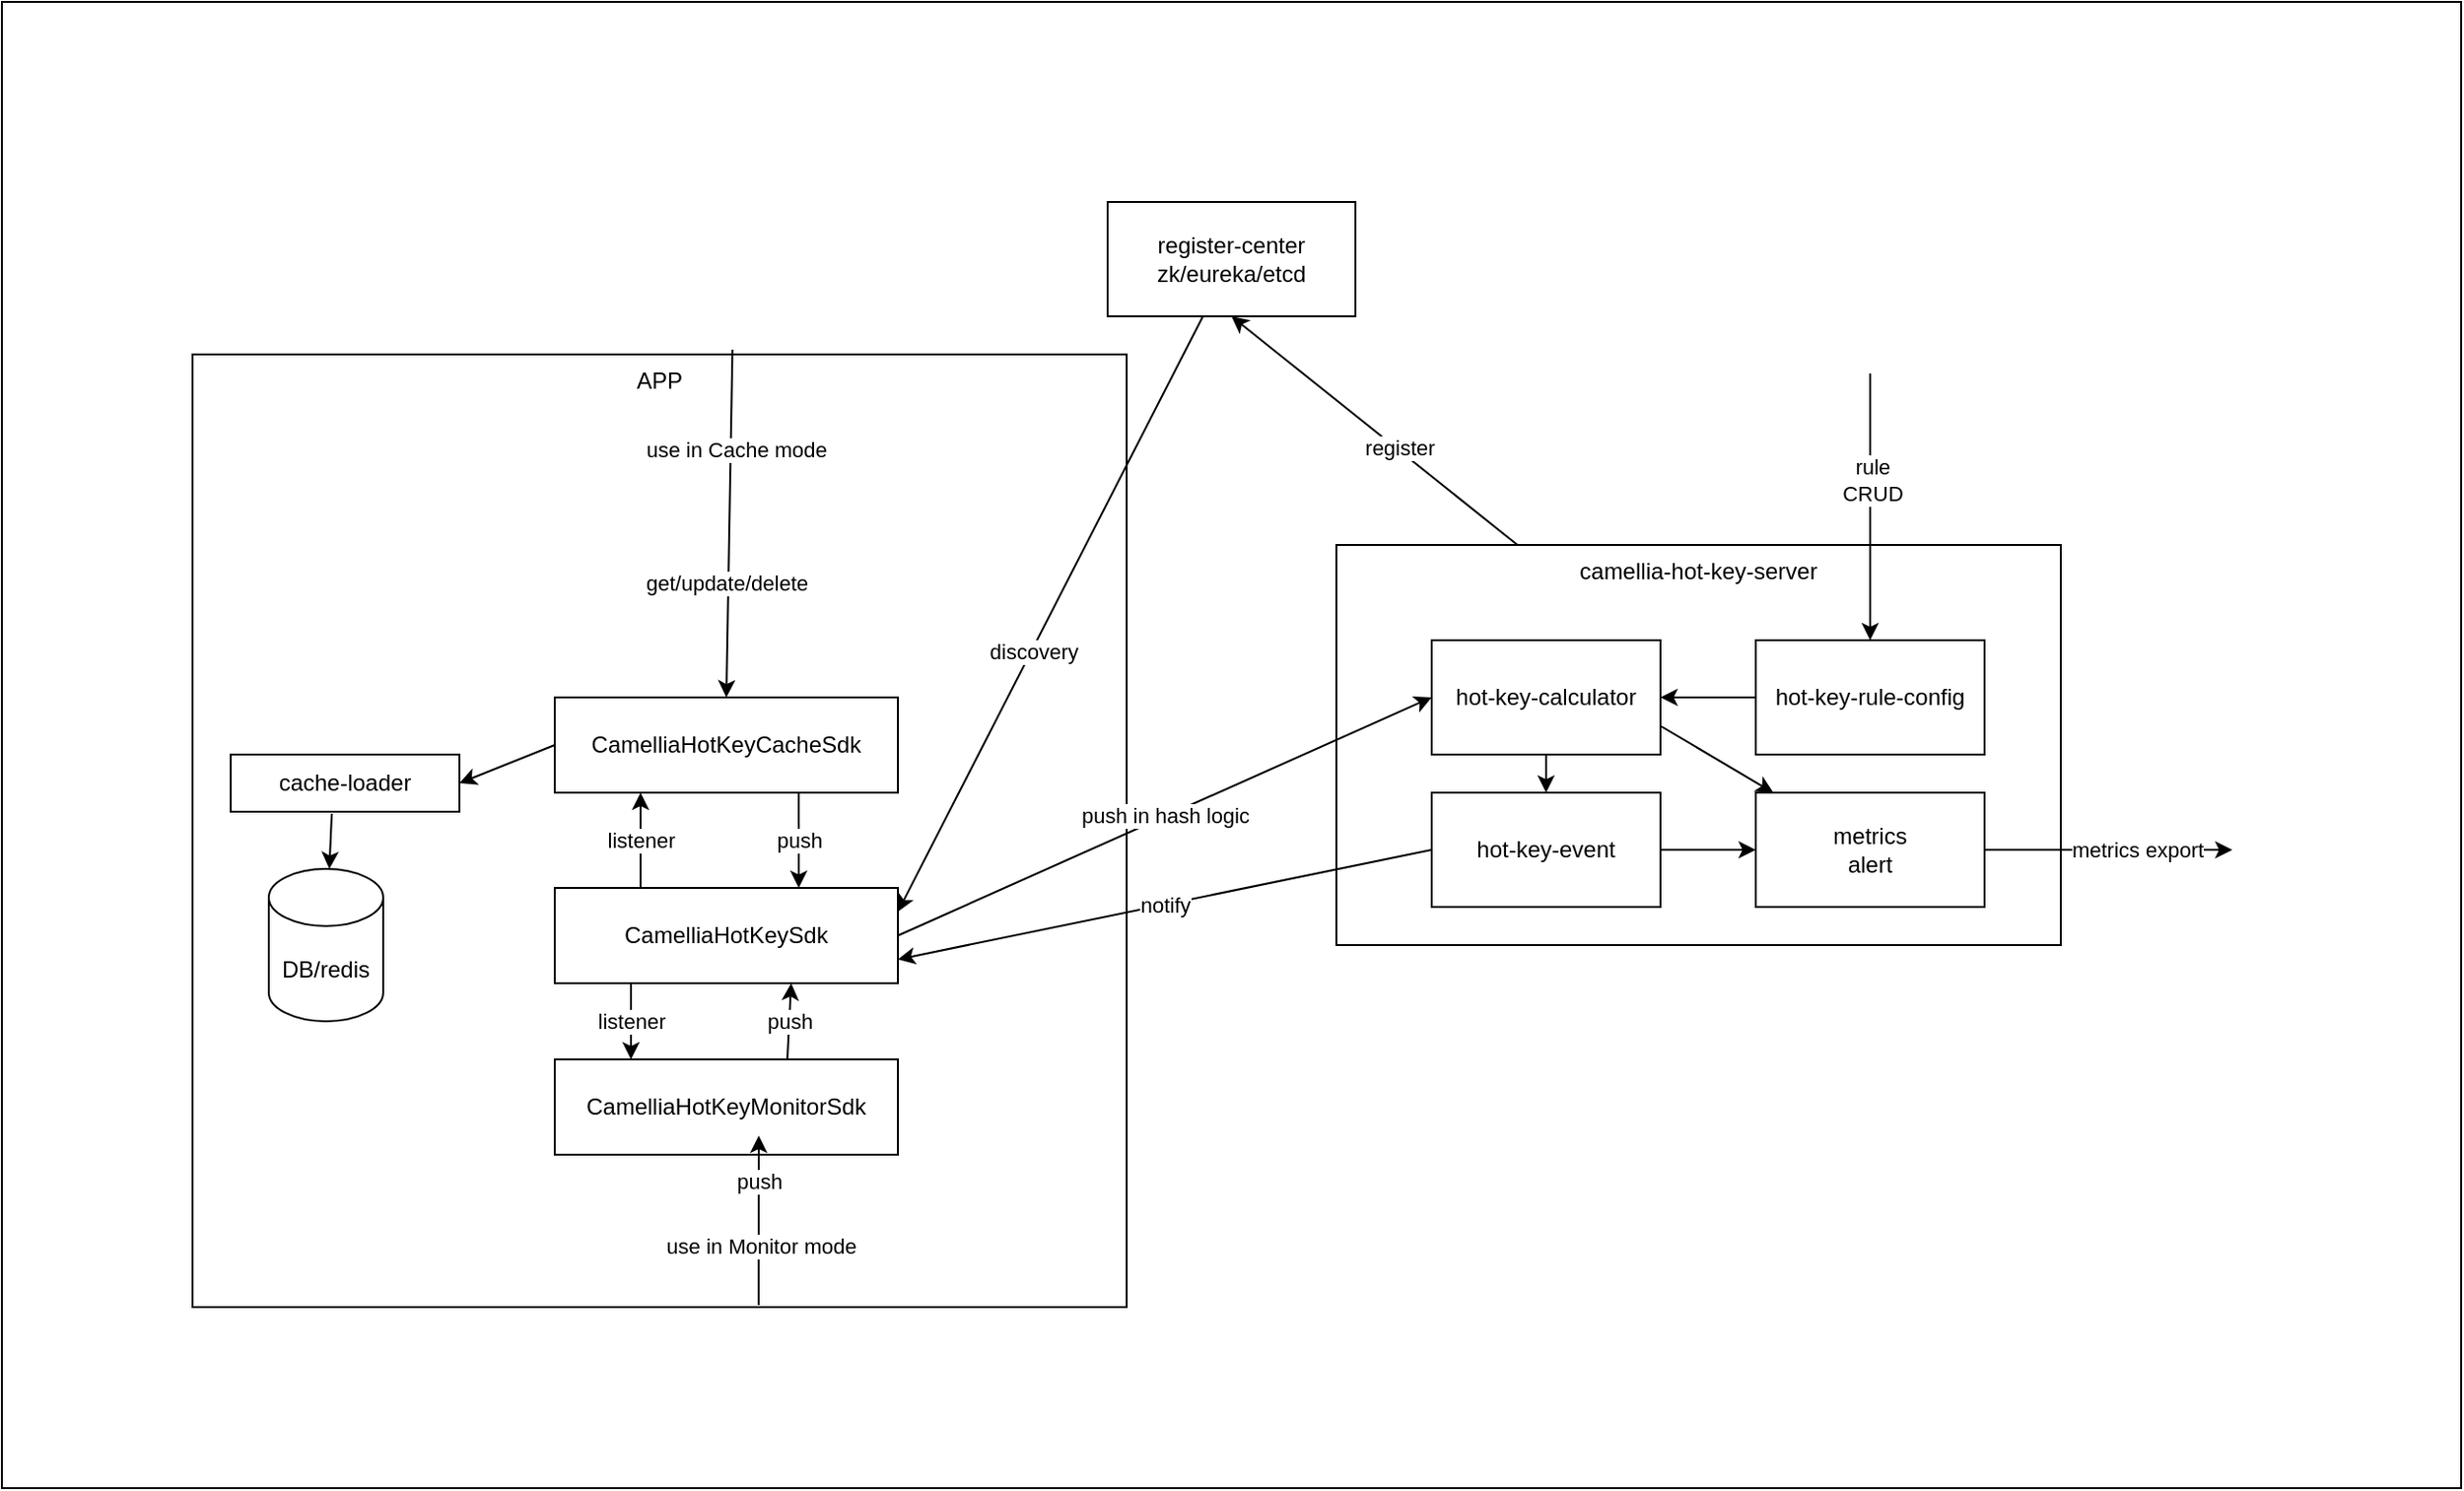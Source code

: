 <mxfile version="15.7.3" type="device"><diagram id="w3Tq1ljJCsnT-BGr_bno" name="第 1 页"><mxGraphModel dx="2249" dy="865" grid="1" gridSize="10" guides="1" tooltips="1" connect="1" arrows="1" fold="1" page="1" pageScale="1" pageWidth="827" pageHeight="1169" math="0" shadow="0"><root><mxCell id="0"/><mxCell id="1" parent="0"/><mxCell id="mBWKEhhkxBA_yFdi36W8-43" value="" style="rounded=0;whiteSpace=wrap;html=1;fontColor=#0000FF;verticalAlign=middle;" parent="1" vertex="1"><mxGeometry x="-110" y="35" width="1290" height="780" as="geometry"/></mxCell><mxCell id="mBWKEhhkxBA_yFdi36W8-1" value="APP" style="rounded=0;whiteSpace=wrap;html=1;verticalAlign=top;" parent="1" vertex="1"><mxGeometry x="-10" y="220" width="490" height="500" as="geometry"/></mxCell><mxCell id="mBWKEhhkxBA_yFdi36W8-2" value="CamelliaHotKeySdk" style="rounded=0;whiteSpace=wrap;html=1;" parent="1" vertex="1"><mxGeometry x="180" y="500" width="180" height="50" as="geometry"/></mxCell><mxCell id="mBWKEhhkxBA_yFdi36W8-4" value="CamelliaHotKeyCacheSdk" style="rounded=0;whiteSpace=wrap;html=1;" parent="1" vertex="1"><mxGeometry x="180" y="400" width="180" height="50" as="geometry"/></mxCell><mxCell id="mBWKEhhkxBA_yFdi36W8-5" value="cache-loader" style="rounded=0;whiteSpace=wrap;html=1;verticalAlign=middle;" parent="1" vertex="1"><mxGeometry x="10" y="430" width="120" height="30" as="geometry"/></mxCell><mxCell id="mBWKEhhkxBA_yFdi36W8-7" value="DB/redis" style="shape=cylinder3;whiteSpace=wrap;html=1;boundedLbl=1;backgroundOutline=1;size=15;verticalAlign=middle;" parent="1" vertex="1"><mxGeometry x="30" y="490" width="60" height="80" as="geometry"/></mxCell><mxCell id="mBWKEhhkxBA_yFdi36W8-8" value="" style="endArrow=classic;html=1;rounded=0;exitX=0.442;exitY=1.033;exitDx=0;exitDy=0;exitPerimeter=0;" parent="1" source="mBWKEhhkxBA_yFdi36W8-5" target="mBWKEhhkxBA_yFdi36W8-7" edge="1"><mxGeometry width="50" height="50" relative="1" as="geometry"><mxPoint x="390" y="470" as="sourcePoint"/><mxPoint x="440" y="420" as="targetPoint"/></mxGeometry></mxCell><mxCell id="mBWKEhhkxBA_yFdi36W8-9" value="get/update/delete" style="endArrow=classic;html=1;rounded=0;entryX=0.5;entryY=0;entryDx=0;entryDy=0;exitX=0.578;exitY=-0.005;exitDx=0;exitDy=0;exitPerimeter=0;" parent="1" source="mBWKEhhkxBA_yFdi36W8-1" edge="1"><mxGeometry x="0.342" y="-1" width="50" height="50" relative="1" as="geometry"><mxPoint x="270" y="250" as="sourcePoint"/><mxPoint x="270" y="400" as="targetPoint"/><mxPoint as="offset"/></mxGeometry></mxCell><mxCell id="mBWKEhhkxBA_yFdi36W8-38" value="use in Cache mode" style="edgeLabel;html=1;align=center;verticalAlign=middle;resizable=0;points=[];" parent="mBWKEhhkxBA_yFdi36W8-9" vertex="1" connectable="0"><mxGeometry x="-0.613" y="2" relative="1" as="geometry"><mxPoint y="17" as="offset"/></mxGeometry></mxCell><mxCell id="mBWKEhhkxBA_yFdi36W8-11" value="" style="endArrow=classic;html=1;rounded=0;exitX=0;exitY=0.5;exitDx=0;exitDy=0;entryX=1;entryY=0.5;entryDx=0;entryDy=0;" parent="1" source="mBWKEhhkxBA_yFdi36W8-4" target="mBWKEhhkxBA_yFdi36W8-5" edge="1"><mxGeometry width="50" height="50" relative="1" as="geometry"><mxPoint x="390" y="470" as="sourcePoint"/><mxPoint x="440" y="420" as="targetPoint"/></mxGeometry></mxCell><mxCell id="mBWKEhhkxBA_yFdi36W8-12" value="listener" style="endArrow=classic;html=1;rounded=0;exitX=0.25;exitY=0;exitDx=0;exitDy=0;entryX=0.25;entryY=1;entryDx=0;entryDy=0;" parent="1" source="mBWKEhhkxBA_yFdi36W8-2" target="mBWKEhhkxBA_yFdi36W8-4" edge="1"><mxGeometry width="50" height="50" relative="1" as="geometry"><mxPoint x="390" y="470" as="sourcePoint"/><mxPoint x="440" y="420" as="targetPoint"/></mxGeometry></mxCell><mxCell id="mBWKEhhkxBA_yFdi36W8-14" value="push" style="endArrow=classic;html=1;rounded=0;exitX=0.711;exitY=1;exitDx=0;exitDy=0;exitPerimeter=0;" parent="1" source="mBWKEhhkxBA_yFdi36W8-4" edge="1"><mxGeometry width="50" height="50" relative="1" as="geometry"><mxPoint x="390" y="470" as="sourcePoint"/><mxPoint x="308" y="500" as="targetPoint"/></mxGeometry></mxCell><mxCell id="mBWKEhhkxBA_yFdi36W8-15" value="camellia-hot-key-server" style="rounded=0;whiteSpace=wrap;html=1;verticalAlign=top;" parent="1" vertex="1"><mxGeometry x="590" y="320" width="380" height="210" as="geometry"/></mxCell><mxCell id="mBWKEhhkxBA_yFdi36W8-17" value="hot-key-calculator" style="rounded=0;whiteSpace=wrap;html=1;verticalAlign=middle;" parent="1" vertex="1"><mxGeometry x="640" y="370" width="120" height="60" as="geometry"/></mxCell><mxCell id="mBWKEhhkxBA_yFdi36W8-18" value="push in hash logic" style="endArrow=classic;html=1;rounded=0;exitX=1;exitY=0.5;exitDx=0;exitDy=0;entryX=0;entryY=0.5;entryDx=0;entryDy=0;" parent="1" source="mBWKEhhkxBA_yFdi36W8-2" target="mBWKEhhkxBA_yFdi36W8-17" edge="1"><mxGeometry width="50" height="50" relative="1" as="geometry"><mxPoint x="550" y="470" as="sourcePoint"/><mxPoint x="600" y="420" as="targetPoint"/></mxGeometry></mxCell><mxCell id="mBWKEhhkxBA_yFdi36W8-19" value="notify" style="endArrow=classic;html=1;rounded=0;exitX=0;exitY=0.5;exitDx=0;exitDy=0;entryX=1;entryY=0.75;entryDx=0;entryDy=0;" parent="1" source="mBWKEhhkxBA_yFdi36W8-21" target="mBWKEhhkxBA_yFdi36W8-2" edge="1"><mxGeometry width="50" height="50" relative="1" as="geometry"><mxPoint x="550" y="470" as="sourcePoint"/><mxPoint x="600" y="420" as="targetPoint"/></mxGeometry></mxCell><mxCell id="mBWKEhhkxBA_yFdi36W8-20" value="hot-key-rule-config" style="rounded=0;whiteSpace=wrap;html=1;verticalAlign=middle;" parent="1" vertex="1"><mxGeometry x="810" y="370" width="120" height="60" as="geometry"/></mxCell><mxCell id="mBWKEhhkxBA_yFdi36W8-21" value="hot-key-event" style="rounded=0;whiteSpace=wrap;html=1;verticalAlign=middle;" parent="1" vertex="1"><mxGeometry x="640" y="450" width="120" height="60" as="geometry"/></mxCell><mxCell id="mBWKEhhkxBA_yFdi36W8-22" value="" style="endArrow=classic;html=1;rounded=0;exitX=0.5;exitY=1;exitDx=0;exitDy=0;" parent="1" source="mBWKEhhkxBA_yFdi36W8-17" target="mBWKEhhkxBA_yFdi36W8-21" edge="1"><mxGeometry width="50" height="50" relative="1" as="geometry"><mxPoint x="550" y="470" as="sourcePoint"/><mxPoint x="600" y="420" as="targetPoint"/></mxGeometry></mxCell><mxCell id="mBWKEhhkxBA_yFdi36W8-23" value="" style="endArrow=classic;html=1;rounded=0;" parent="1" target="mBWKEhhkxBA_yFdi36W8-20" edge="1"><mxGeometry width="50" height="50" relative="1" as="geometry"><mxPoint x="870" y="230" as="sourcePoint"/><mxPoint x="600" y="420" as="targetPoint"/></mxGeometry></mxCell><mxCell id="mBWKEhhkxBA_yFdi36W8-24" value="rule&lt;br&gt;CRUD" style="edgeLabel;html=1;align=center;verticalAlign=middle;resizable=0;points=[];" parent="mBWKEhhkxBA_yFdi36W8-23" vertex="1" connectable="0"><mxGeometry x="-0.2" y="1" relative="1" as="geometry"><mxPoint as="offset"/></mxGeometry></mxCell><mxCell id="mBWKEhhkxBA_yFdi36W8-25" value="" style="endArrow=classic;html=1;rounded=0;entryX=1;entryY=0.5;entryDx=0;entryDy=0;" parent="1" source="mBWKEhhkxBA_yFdi36W8-20" target="mBWKEhhkxBA_yFdi36W8-17" edge="1"><mxGeometry width="50" height="50" relative="1" as="geometry"><mxPoint x="550" y="460" as="sourcePoint"/><mxPoint x="600" y="410" as="targetPoint"/></mxGeometry></mxCell><mxCell id="mBWKEhhkxBA_yFdi36W8-26" value="metrics&lt;br&gt;alert" style="rounded=0;whiteSpace=wrap;html=1;verticalAlign=middle;" parent="1" vertex="1"><mxGeometry x="810" y="450" width="120" height="60" as="geometry"/></mxCell><mxCell id="mBWKEhhkxBA_yFdi36W8-27" value="" style="endArrow=classic;html=1;rounded=0;exitX=1;exitY=0.75;exitDx=0;exitDy=0;" parent="1" source="mBWKEhhkxBA_yFdi36W8-17" target="mBWKEhhkxBA_yFdi36W8-26" edge="1"><mxGeometry width="50" height="50" relative="1" as="geometry"><mxPoint x="550" y="460" as="sourcePoint"/><mxPoint x="600" y="410" as="targetPoint"/></mxGeometry></mxCell><mxCell id="mBWKEhhkxBA_yFdi36W8-28" value="" style="endArrow=classic;html=1;rounded=0;exitX=1;exitY=0.5;exitDx=0;exitDy=0;" parent="1" source="mBWKEhhkxBA_yFdi36W8-21" target="mBWKEhhkxBA_yFdi36W8-26" edge="1"><mxGeometry width="50" height="50" relative="1" as="geometry"><mxPoint x="550" y="460" as="sourcePoint"/><mxPoint x="600" y="410" as="targetPoint"/></mxGeometry></mxCell><mxCell id="mBWKEhhkxBA_yFdi36W8-29" value="" style="endArrow=classic;html=1;rounded=0;exitX=1;exitY=0.5;exitDx=0;exitDy=0;" parent="1" source="mBWKEhhkxBA_yFdi36W8-26" edge="1"><mxGeometry width="50" height="50" relative="1" as="geometry"><mxPoint x="550" y="460" as="sourcePoint"/><mxPoint x="1060" y="480" as="targetPoint"/></mxGeometry></mxCell><mxCell id="mBWKEhhkxBA_yFdi36W8-30" value="metrics export" style="edgeLabel;html=1;align=center;verticalAlign=middle;resizable=0;points=[];" parent="mBWKEhhkxBA_yFdi36W8-29" vertex="1" connectable="0"><mxGeometry x="0.455" relative="1" as="geometry"><mxPoint x="-15" as="offset"/></mxGeometry></mxCell><mxCell id="mBWKEhhkxBA_yFdi36W8-31" value="register-center&lt;br&gt;zk/eureka/etcd" style="rounded=0;whiteSpace=wrap;html=1;verticalAlign=middle;" parent="1" vertex="1"><mxGeometry x="470" y="140" width="130" height="60" as="geometry"/></mxCell><mxCell id="mBWKEhhkxBA_yFdi36W8-32" value="" style="endArrow=classic;html=1;rounded=0;exitX=0.25;exitY=0;exitDx=0;exitDy=0;entryX=0.5;entryY=1;entryDx=0;entryDy=0;" parent="1" source="mBWKEhhkxBA_yFdi36W8-15" target="mBWKEhhkxBA_yFdi36W8-31" edge="1"><mxGeometry width="50" height="50" relative="1" as="geometry"><mxPoint x="550" y="450" as="sourcePoint"/><mxPoint x="600" y="400" as="targetPoint"/></mxGeometry></mxCell><mxCell id="mBWKEhhkxBA_yFdi36W8-33" value="register" style="edgeLabel;html=1;align=center;verticalAlign=middle;resizable=0;points=[];" parent="mBWKEhhkxBA_yFdi36W8-32" vertex="1" connectable="0"><mxGeometry x="-0.172" y="-2" relative="1" as="geometry"><mxPoint x="-1" as="offset"/></mxGeometry></mxCell><mxCell id="mBWKEhhkxBA_yFdi36W8-34" value="" style="endArrow=classic;html=1;rounded=0;entryX=1;entryY=0.25;entryDx=0;entryDy=0;" parent="1" target="mBWKEhhkxBA_yFdi36W8-2" edge="1"><mxGeometry width="50" height="50" relative="1" as="geometry"><mxPoint x="520" y="200" as="sourcePoint"/><mxPoint x="600" y="400" as="targetPoint"/></mxGeometry></mxCell><mxCell id="mBWKEhhkxBA_yFdi36W8-35" value="discovery" style="edgeLabel;html=1;align=center;verticalAlign=middle;resizable=0;points=[];" parent="mBWKEhhkxBA_yFdi36W8-34" vertex="1" connectable="0"><mxGeometry x="0.131" y="1" relative="1" as="geometry"><mxPoint y="-1" as="offset"/></mxGeometry></mxCell><mxCell id="LDThccAFw4s4xbLloXa7-1" value="CamelliaHotKeyMonitorSdk" style="rounded=0;whiteSpace=wrap;html=1;" parent="1" vertex="1"><mxGeometry x="180" y="590" width="180" height="50" as="geometry"/></mxCell><mxCell id="LDThccAFw4s4xbLloXa7-5" value="push" style="endArrow=classic;html=1;rounded=0;" parent="1" edge="1"><mxGeometry width="50" height="50" relative="1" as="geometry"><mxPoint x="302" y="590" as="sourcePoint"/><mxPoint x="304" y="550" as="targetPoint"/></mxGeometry></mxCell><mxCell id="LDThccAFw4s4xbLloXa7-6" value="" style="endArrow=classic;html=1;rounded=0;exitX=0.606;exitY=0.998;exitDx=0;exitDy=0;exitPerimeter=0;" parent="1" source="mBWKEhhkxBA_yFdi36W8-1" edge="1"><mxGeometry width="50" height="50" relative="1" as="geometry"><mxPoint x="330" y="570" as="sourcePoint"/><mxPoint x="287" y="630" as="targetPoint"/></mxGeometry></mxCell><mxCell id="LDThccAFw4s4xbLloXa7-7" value="push" style="edgeLabel;html=1;align=center;verticalAlign=middle;resizable=0;points=[];" parent="LDThccAFw4s4xbLloXa7-6" vertex="1" connectable="0"><mxGeometry x="0.461" y="3" relative="1" as="geometry"><mxPoint x="3" as="offset"/></mxGeometry></mxCell><mxCell id="LDThccAFw4s4xbLloXa7-8" value="use in Monitor mode" style="edgeLabel;html=1;align=center;verticalAlign=middle;resizable=0;points=[];" parent="LDThccAFw4s4xbLloXa7-6" vertex="1" connectable="0"><mxGeometry x="-0.303" y="-1" relative="1" as="geometry"><mxPoint as="offset"/></mxGeometry></mxCell><mxCell id="DN2j6iBwLDm0K8XvKBBZ-1" value="listener" style="endArrow=classic;html=1;rounded=0;" edge="1" parent="1"><mxGeometry width="50" height="50" relative="1" as="geometry"><mxPoint x="220" y="550" as="sourcePoint"/><mxPoint x="220" y="590" as="targetPoint"/></mxGeometry></mxCell></root></mxGraphModel></diagram></mxfile>